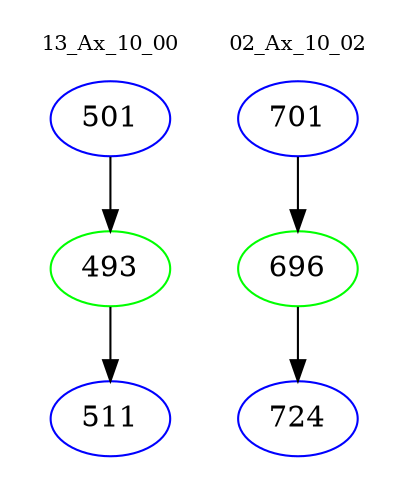 digraph{
subgraph cluster_0 {
color = white
label = "13_Ax_10_00";
fontsize=10;
T0_501 [label="501", color="blue"]
T0_501 -> T0_493 [color="black"]
T0_493 [label="493", color="green"]
T0_493 -> T0_511 [color="black"]
T0_511 [label="511", color="blue"]
}
subgraph cluster_1 {
color = white
label = "02_Ax_10_02";
fontsize=10;
T1_701 [label="701", color="blue"]
T1_701 -> T1_696 [color="black"]
T1_696 [label="696", color="green"]
T1_696 -> T1_724 [color="black"]
T1_724 [label="724", color="blue"]
}
}
